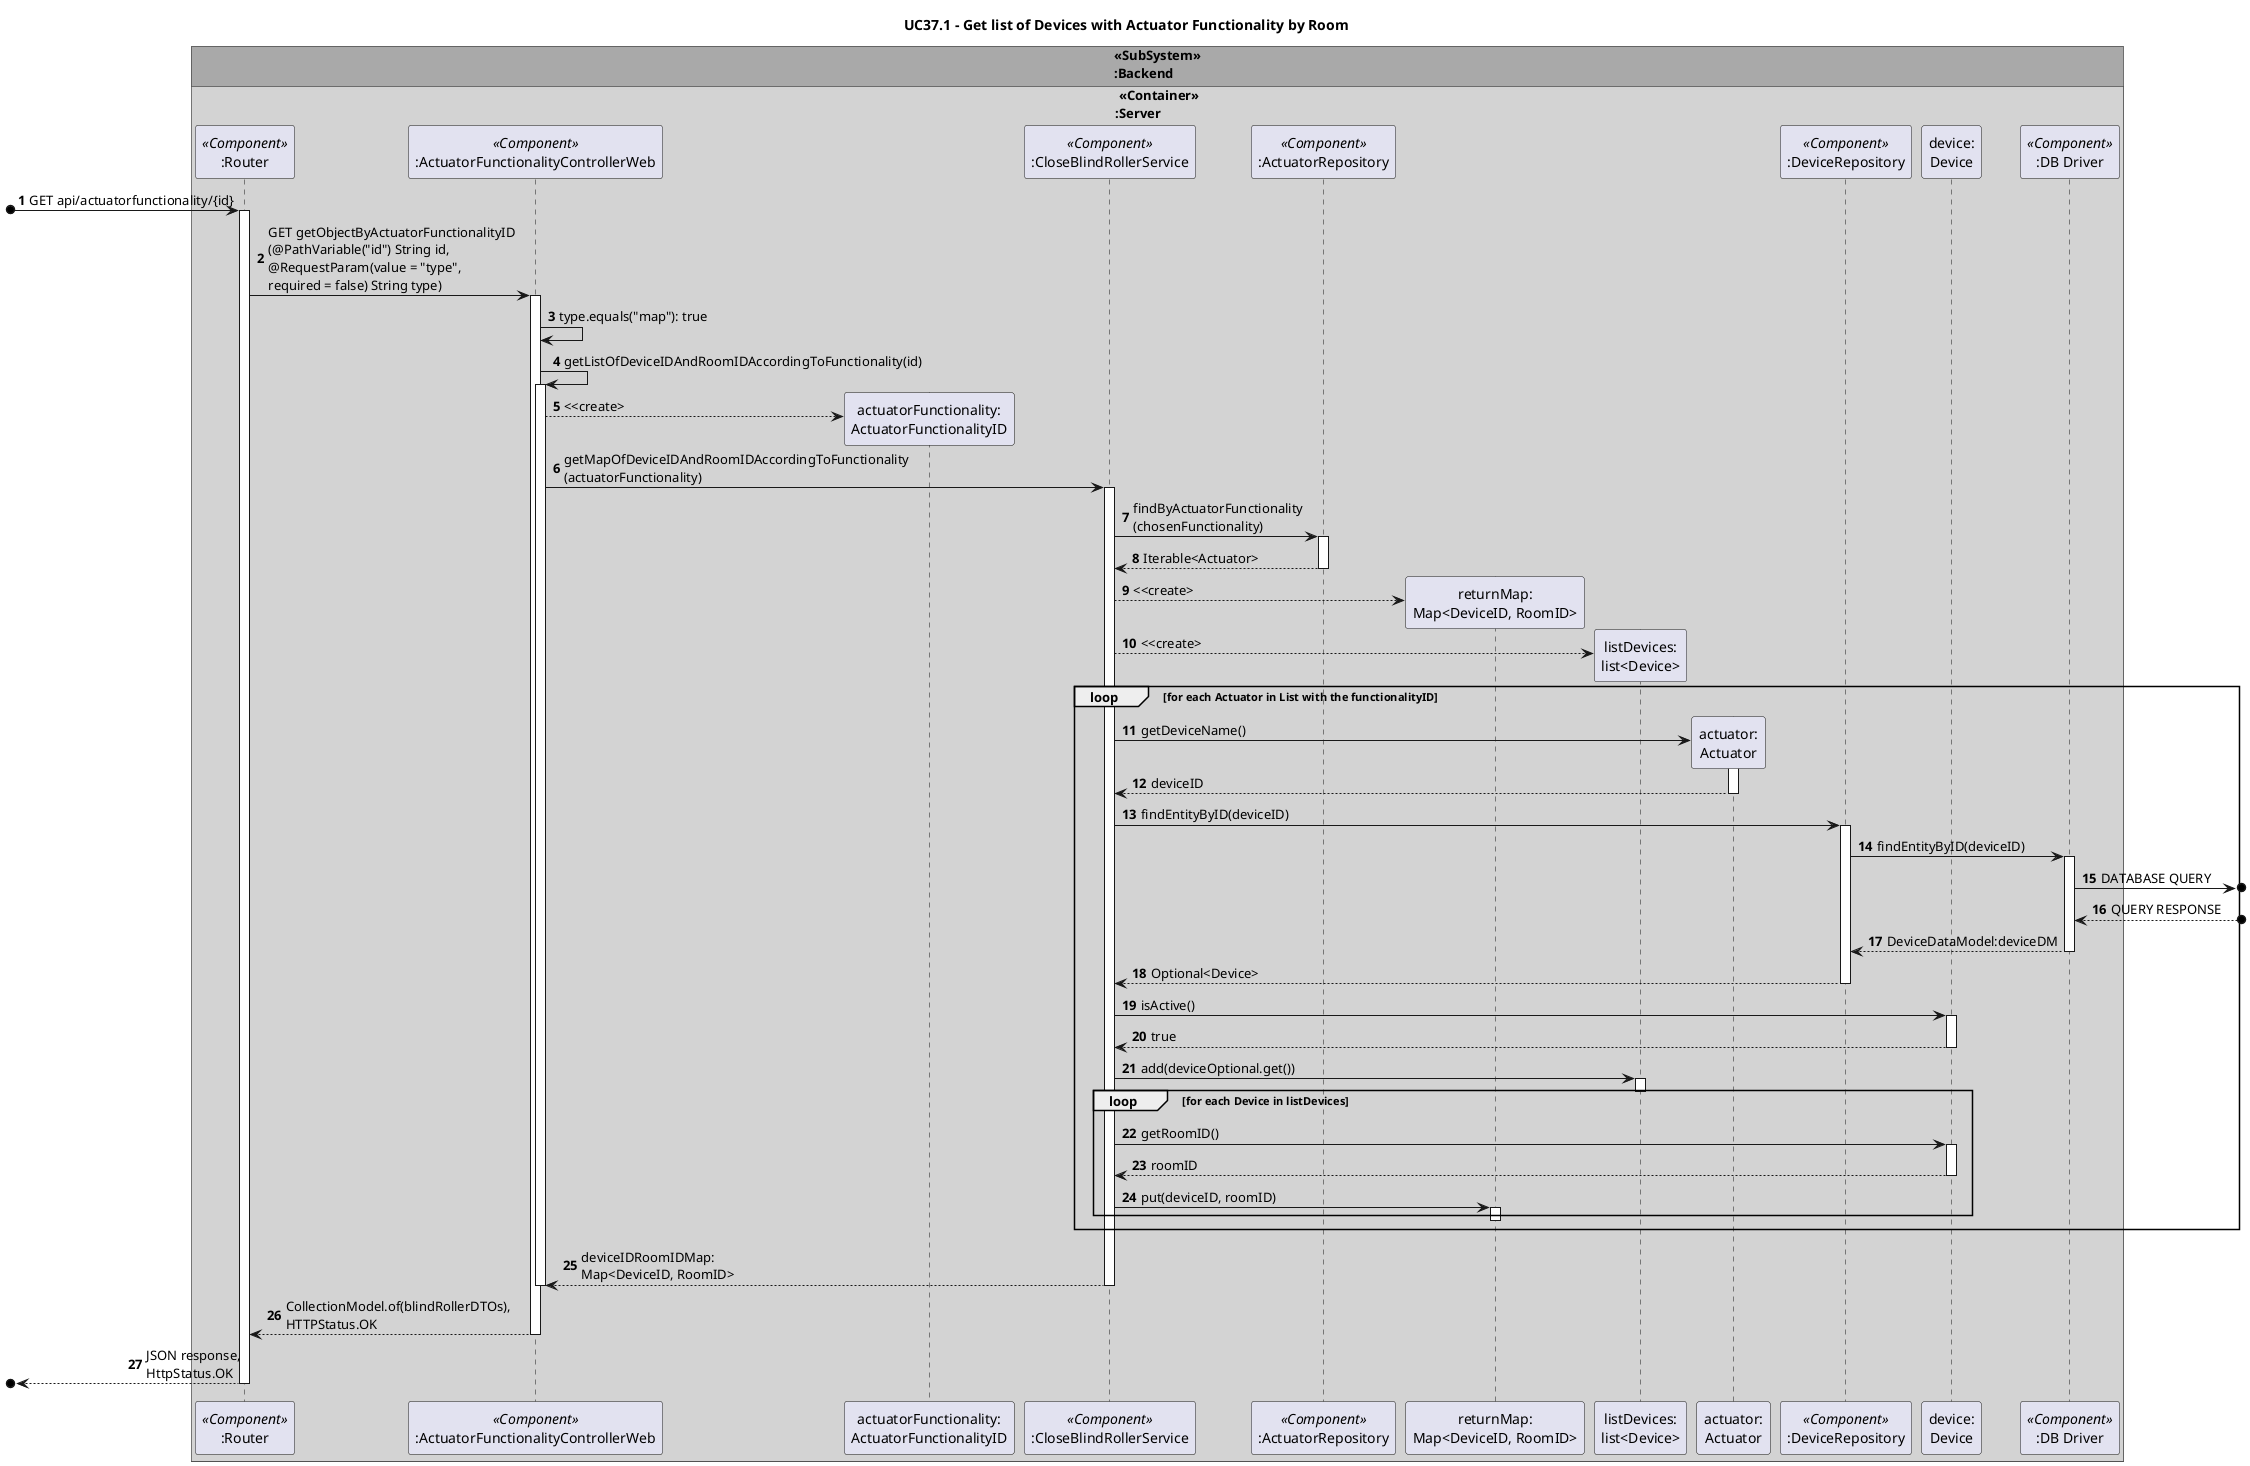 @startuml
title UC37.1 - Get list of Devices with Actuator Functionality by Room

autonumber

!pragma teoz true

box "<<SubSystem>>\n:Backend" #DarkGrey
box " <<Container>>\n:Server" #LightGrey
participant ":Router" as Router <<Component>>
participant ":ActuatorFunctionalityControllerWeb" as Controller <<Component>>
participant "actuatorFunctionality:\nActuatorFunctionalityID" as functionality
participant ":CloseBlindRollerService" as closeBlindRollerService <<Component>>
participant ":ActuatorRepository" as actuatorRepo <<Component>>
participant "returnMap:\nMap<DeviceID, RoomID>" as returnMap
participant "listDevices:\nlist<Device>" as listDevices
participant "actuator:\nActuator" as actuator
participant ":DeviceRepository" as deviceRepo <<Component>>
participant "device:\nDevice" as device
participant ":DB Driver" as db <<Component>>
end box

[o-> Router: GET api/actuatorfunctionality/{id}
activate Router

Router -> Controller: GET getObjectByActuatorFunctionalityID \n(@PathVariable("id") String id, \n@RequestParam(value = "type", \nrequired = false) String type)
activate Controller
Controller -> Controller: type.equals("map"): true
Controller -> Controller: getListOfDeviceIDAndRoomIDAccordingToFunctionality(id)
activate Controller

Controller --> functionality** : <<create>
Controller -> closeBlindRollerService: getMapOfDeviceIDAndRoomIDAccordingToFunctionality \n(actuatorFunctionality)
activate closeBlindRollerService
closeBlindRollerService -> actuatorRepo: findByActuatorFunctionality \n(chosenFunctionality)
activate actuatorRepo

actuatorRepo --> closeBlindRollerService: Iterable<Actuator>
deactivate actuatorRepo

closeBlindRollerService --> returnMap** : <<create>
closeBlindRollerService --> listDevices** : <<create>

loop for each Actuator in List with the functionalityID
closeBlindRollerService -> actuator** : getDeviceName()
activate actuator
actuator --> closeBlindRollerService: deviceID
deactivate actuator
closeBlindRollerService -> deviceRepo: findEntityByID(deviceID)
activate deviceRepo

deviceRepo -> db: findEntityByID(deviceID)
activate db
db ->o]: DATABASE QUERY
db <--o]: QUERY RESPONSE
db --> deviceRepo: DeviceDataModel:deviceDM
deactivate db

deviceRepo --> closeBlindRollerService: Optional<Device>
deactivate deviceRepo
closeBlindRollerService -> device: isActive()
activate device
device --> closeBlindRollerService: true
deactivate device
closeBlindRollerService -> listDevices: add(deviceOptional.get())
activate listDevices
deactivate listDevices

loop for each Device in listDevices
closeBlindRollerService -> device : getRoomID()
activate device
device --> closeBlindRollerService: roomID
deactivate device
closeBlindRollerService -> returnMap: put(deviceID, roomID)
activate returnMap
deactivate returnMap
end loop

end loop

closeBlindRollerService --> Controller: deviceIDRoomIDMap:\nMap<DeviceID, RoomID>
deactivate closeBlindRollerService
deactivate Controller


Router <-- Controller: CollectionModel.of(blindRollerDTOs), \nHTTPStatus.OK
deactivate Controller

[o<-- Router: JSON response, \nHttpStatus.OK
deactivate Router


@enduml